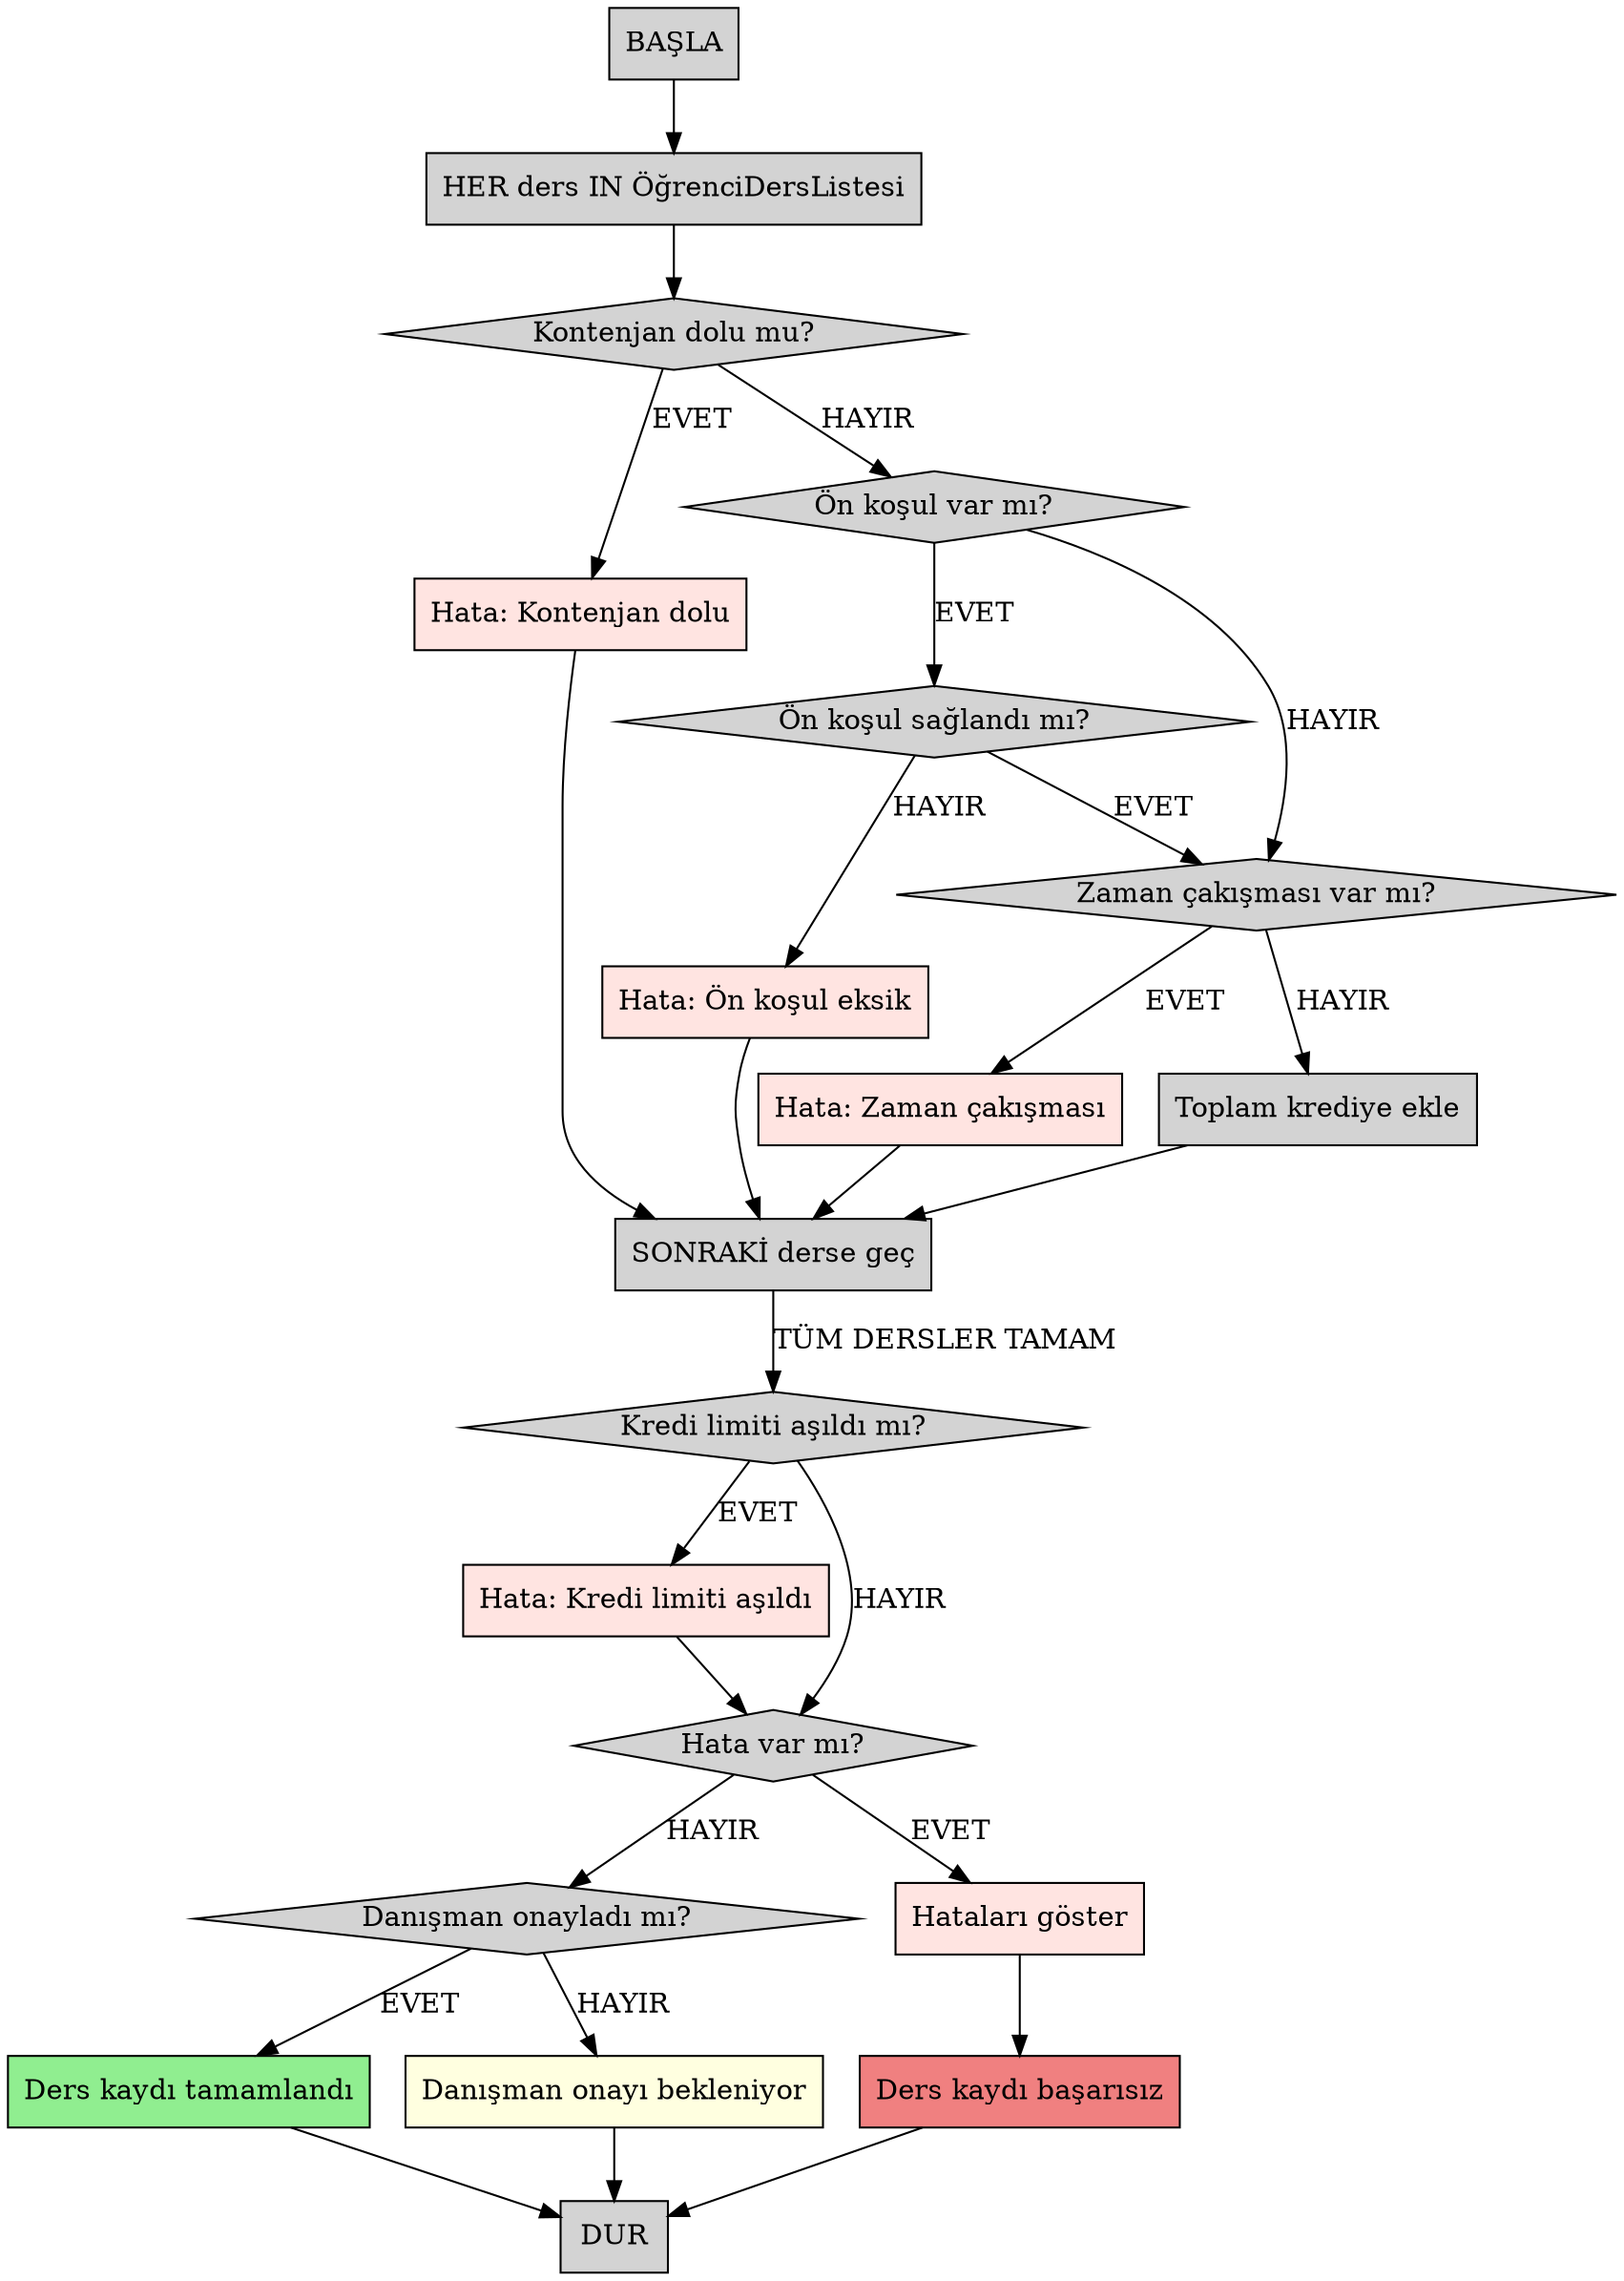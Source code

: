 digraph DersKayitKontrol {
    node [shape=box, style=filled, fillcolor=lightgray]
    
    Start [label="BAŞLA"]
    LoopStart [label="HER ders IN ÖğrenciDersListesi"]
    
    KontenjanKontrol [label="Kontenjan dolu mu?", shape=diamond]
    KontenjanHata [label="Hata: Kontenjan dolu", fillcolor=mistyrose]
    
    OnKosulVarMi [label="Ön koşul var mı?", shape=diamond]
    OnKosulKontrol [label="Ön koşul sağlandı mı?", shape=diamond]
    OnKosulHata [label="Hata: Ön koşul eksik", fillcolor=mistyrose]
    
    ZamanCakismaKontrol [label="Zaman çakışması var mı?", shape=diamond]
    ZamanCakismaHata [label="Hata: Zaman çakışması", fillcolor=mistyrose]
    
    KrediTopla [label="Toplam krediye ekle"]
    
    LoopEnd [label="SONRAKİ derse geç"]
    
    KrediLimitKontrol [label="Kredi limiti aşıldı mı?", shape=diamond]
    KrediLimitHata [label="Hata: Kredi limiti aşıldı", fillcolor=mistyrose]
    
    DanismanOnay [label="Danışman onayladı mı?", shape=diamond]
    KayitBasarili [label="Ders kaydı tamamlandı", fillcolor=lightgreen]
    OnayBekleniyor [label="Danışman onayı bekleniyor", fillcolor=lightyellow]
    
    HatalarVarMi [label="Hata var mı?", shape=diamond]
    HatalariYaz [label="Hataları göster", fillcolor=mistyrose]
    KayitBasarisiz [label="Ders kaydı başarısız", fillcolor=lightcoral]
    
    End [label="DUR"]

    // Akışlar
    Start -> LoopStart
    LoopStart -> KontenjanKontrol
    KontenjanKontrol -> KontenjanHata [label="EVET"]
    KontenjanKontrol -> OnKosulVarMi [label="HAYIR"]
    
    OnKosulVarMi -> OnKosulKontrol [label="EVET"]
    OnKosulVarMi -> ZamanCakismaKontrol [label="HAYIR"]
    
    OnKosulKontrol -> OnKosulHata [label="HAYIR"]
    OnKosulKontrol -> ZamanCakismaKontrol [label="EVET"]
    
    ZamanCakismaKontrol -> ZamanCakismaHata [label="EVET"]
    ZamanCakismaKontrol -> KrediTopla [label="HAYIR"]
    
    KrediTopla -> LoopEnd
    KontenjanHata -> LoopEnd
    OnKosulHata -> LoopEnd
    ZamanCakismaHata -> LoopEnd
    LoopEnd -> KrediLimitKontrol [label="TÜM DERSLER TAMAM"]
    
    KrediLimitKontrol -> KrediLimitHata [label="EVET"]
    KrediLimitKontrol -> HatalarVarMi [label="HAYIR"]
    
    KrediLimitHata -> HatalarVarMi
    HatalarVarMi -> HatalariYaz [label="EVET"]
    HatalarVarMi -> DanismanOnay [label="HAYIR"]
    
    HatalariYaz -> KayitBasarisiz
    KayitBasarisiz -> End
    
    DanismanOnay -> KayitBasarili [label="EVET"]
    DanismanOnay -> OnayBekleniyor [label="HAYIR"]
    
    KayitBasarili -> End
    OnayBekleniyor -> End
}

